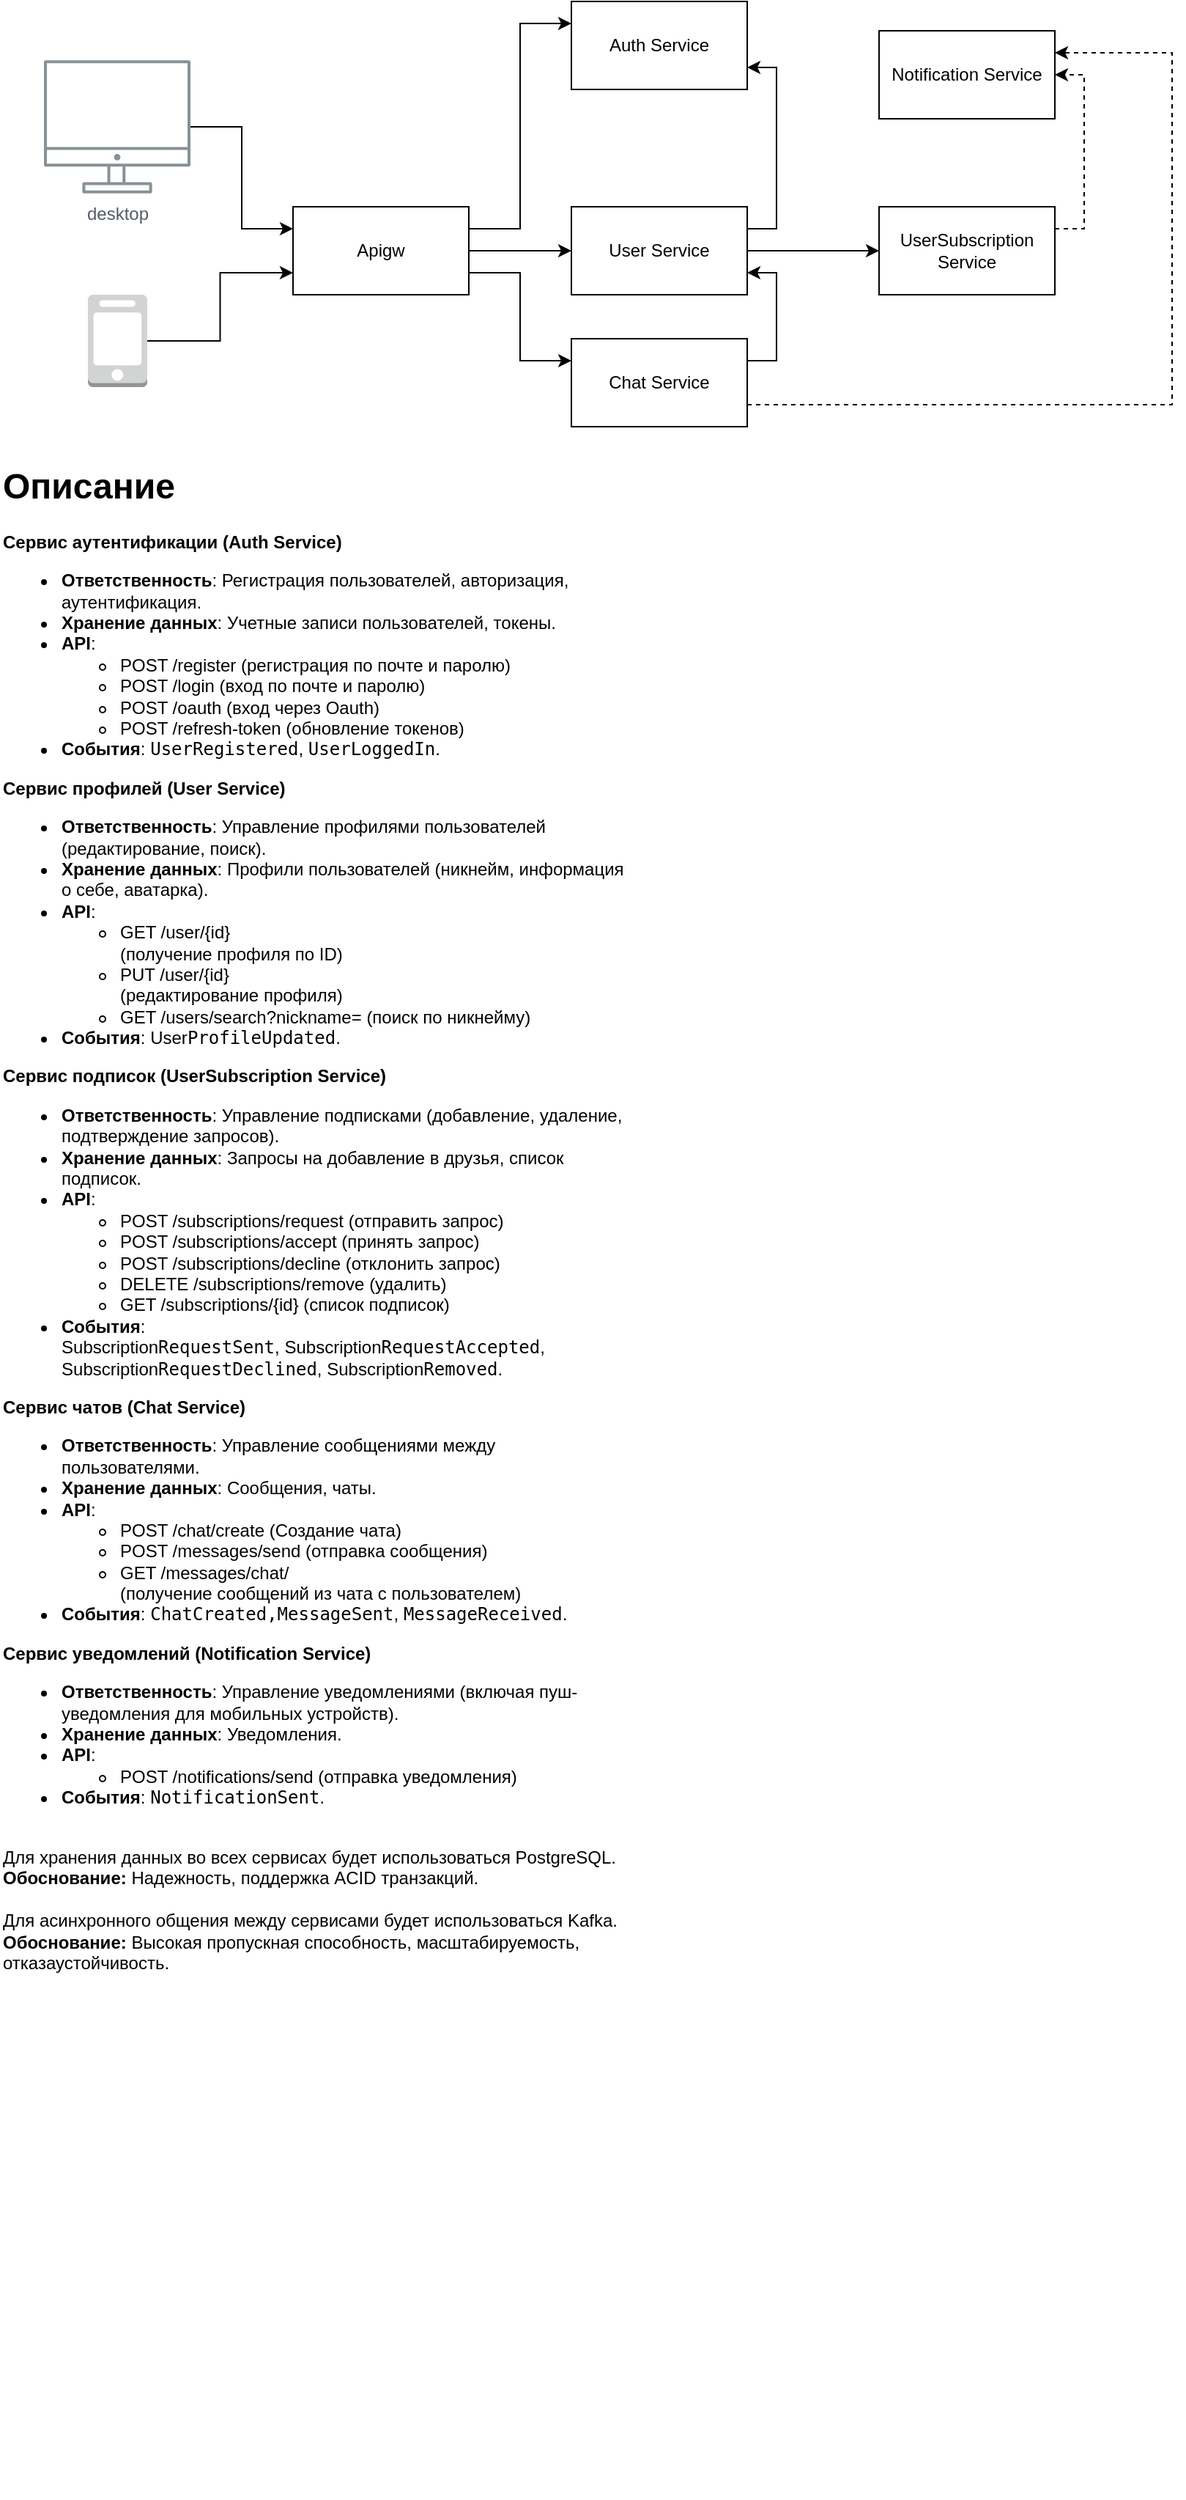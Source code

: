 <mxfile version="24.7.2" type="device">
  <diagram name="Page-1" id="5BSupfUX_G4h9283Xh6c">
    <mxGraphModel dx="1242" dy="741" grid="1" gridSize="10" guides="1" tooltips="1" connect="1" arrows="1" fold="1" page="1" pageScale="1" pageWidth="1654" pageHeight="1169" math="0" shadow="0">
      <root>
        <mxCell id="0" />
        <mxCell id="1" parent="0" />
        <mxCell id="t_lqHuA-Cf9uETitM8Xw-1" value="Auth Service" style="rounded=0;whiteSpace=wrap;html=1;" vertex="1" parent="1">
          <mxGeometry x="430" y="80" width="120" height="60" as="geometry" />
        </mxCell>
        <mxCell id="t_lqHuA-Cf9uETitM8Xw-14" style="edgeStyle=orthogonalEdgeStyle;rounded=0;orthogonalLoop=1;jettySize=auto;html=1;exitX=1;exitY=0.25;exitDx=0;exitDy=0;entryX=1;entryY=0.75;entryDx=0;entryDy=0;" edge="1" parent="1" source="t_lqHuA-Cf9uETitM8Xw-2" target="t_lqHuA-Cf9uETitM8Xw-1">
          <mxGeometry relative="1" as="geometry" />
        </mxCell>
        <mxCell id="t_lqHuA-Cf9uETitM8Xw-15" style="edgeStyle=orthogonalEdgeStyle;rounded=0;orthogonalLoop=1;jettySize=auto;html=1;exitX=1;exitY=0.5;exitDx=0;exitDy=0;entryX=0;entryY=0.5;entryDx=0;entryDy=0;" edge="1" parent="1" source="t_lqHuA-Cf9uETitM8Xw-2" target="t_lqHuA-Cf9uETitM8Xw-4">
          <mxGeometry relative="1" as="geometry" />
        </mxCell>
        <mxCell id="t_lqHuA-Cf9uETitM8Xw-2" value="User Service" style="rounded=0;whiteSpace=wrap;html=1;" vertex="1" parent="1">
          <mxGeometry x="430" y="220" width="120" height="60" as="geometry" />
        </mxCell>
        <mxCell id="t_lqHuA-Cf9uETitM8Xw-17" style="edgeStyle=orthogonalEdgeStyle;rounded=0;orthogonalLoop=1;jettySize=auto;html=1;exitX=1;exitY=0.25;exitDx=0;exitDy=0;entryX=1;entryY=0.75;entryDx=0;entryDy=0;" edge="1" parent="1" source="t_lqHuA-Cf9uETitM8Xw-3" target="t_lqHuA-Cf9uETitM8Xw-2">
          <mxGeometry relative="1" as="geometry" />
        </mxCell>
        <mxCell id="t_lqHuA-Cf9uETitM8Xw-22" style="edgeStyle=orthogonalEdgeStyle;rounded=0;orthogonalLoop=1;jettySize=auto;html=1;exitX=1;exitY=0.75;exitDx=0;exitDy=0;curved=0;dashed=1;entryX=1;entryY=0.25;entryDx=0;entryDy=0;" edge="1" parent="1" source="t_lqHuA-Cf9uETitM8Xw-3" target="t_lqHuA-Cf9uETitM8Xw-20">
          <mxGeometry relative="1" as="geometry">
            <mxPoint x="620" y="355" as="sourcePoint" />
            <mxPoint x="830" y="120" as="targetPoint" />
            <Array as="points">
              <mxPoint x="840" y="355" />
              <mxPoint x="840" y="115" />
            </Array>
          </mxGeometry>
        </mxCell>
        <mxCell id="t_lqHuA-Cf9uETitM8Xw-3" value="Chat Service" style="rounded=0;whiteSpace=wrap;html=1;" vertex="1" parent="1">
          <mxGeometry x="430" y="310" width="120" height="60" as="geometry" />
        </mxCell>
        <mxCell id="t_lqHuA-Cf9uETitM8Xw-25" style="edgeStyle=orthogonalEdgeStyle;rounded=0;orthogonalLoop=1;jettySize=auto;html=1;exitX=1;exitY=0.25;exitDx=0;exitDy=0;entryX=1;entryY=0.5;entryDx=0;entryDy=0;dashed=1;" edge="1" parent="1" source="t_lqHuA-Cf9uETitM8Xw-4" target="t_lqHuA-Cf9uETitM8Xw-20">
          <mxGeometry relative="1" as="geometry" />
        </mxCell>
        <mxCell id="t_lqHuA-Cf9uETitM8Xw-4" value="UserSubscription Service" style="rounded=0;whiteSpace=wrap;html=1;" vertex="1" parent="1">
          <mxGeometry x="640" y="220" width="120" height="60" as="geometry" />
        </mxCell>
        <mxCell id="t_lqHuA-Cf9uETitM8Xw-12" style="edgeStyle=orthogonalEdgeStyle;rounded=0;orthogonalLoop=1;jettySize=auto;html=1;exitX=1;exitY=0.25;exitDx=0;exitDy=0;entryX=0;entryY=0.25;entryDx=0;entryDy=0;" edge="1" parent="1" source="t_lqHuA-Cf9uETitM8Xw-5" target="t_lqHuA-Cf9uETitM8Xw-1">
          <mxGeometry relative="1" as="geometry" />
        </mxCell>
        <mxCell id="t_lqHuA-Cf9uETitM8Xw-13" style="edgeStyle=orthogonalEdgeStyle;rounded=0;orthogonalLoop=1;jettySize=auto;html=1;exitX=1;exitY=0.5;exitDx=0;exitDy=0;entryX=0;entryY=0.5;entryDx=0;entryDy=0;" edge="1" parent="1" source="t_lqHuA-Cf9uETitM8Xw-5" target="t_lqHuA-Cf9uETitM8Xw-2">
          <mxGeometry relative="1" as="geometry" />
        </mxCell>
        <mxCell id="t_lqHuA-Cf9uETitM8Xw-16" style="edgeStyle=orthogonalEdgeStyle;rounded=0;orthogonalLoop=1;jettySize=auto;html=1;exitX=1;exitY=0.75;exitDx=0;exitDy=0;entryX=0;entryY=0.25;entryDx=0;entryDy=0;" edge="1" parent="1" source="t_lqHuA-Cf9uETitM8Xw-5" target="t_lqHuA-Cf9uETitM8Xw-3">
          <mxGeometry relative="1" as="geometry" />
        </mxCell>
        <mxCell id="t_lqHuA-Cf9uETitM8Xw-5" value="Apigw" style="rounded=0;whiteSpace=wrap;html=1;" vertex="1" parent="1">
          <mxGeometry x="240" y="220" width="120" height="60" as="geometry" />
        </mxCell>
        <mxCell id="t_lqHuA-Cf9uETitM8Xw-11" style="edgeStyle=orthogonalEdgeStyle;rounded=0;orthogonalLoop=1;jettySize=auto;html=1;entryX=0;entryY=0.25;entryDx=0;entryDy=0;" edge="1" parent="1" source="t_lqHuA-Cf9uETitM8Xw-7" target="t_lqHuA-Cf9uETitM8Xw-5">
          <mxGeometry relative="1" as="geometry" />
        </mxCell>
        <mxCell id="t_lqHuA-Cf9uETitM8Xw-7" value="desktop" style="sketch=0;outlineConnect=0;gradientColor=none;fontColor=#545B64;strokeColor=none;fillColor=#879196;dashed=0;verticalLabelPosition=bottom;verticalAlign=top;align=center;html=1;fontSize=12;fontStyle=0;aspect=fixed;shape=mxgraph.aws4.illustration_desktop;pointerEvents=1" vertex="1" parent="1">
          <mxGeometry x="70" y="120" width="100" height="91" as="geometry" />
        </mxCell>
        <mxCell id="t_lqHuA-Cf9uETitM8Xw-10" style="edgeStyle=orthogonalEdgeStyle;rounded=0;orthogonalLoop=1;jettySize=auto;html=1;exitX=1;exitY=0.5;exitDx=0;exitDy=0;exitPerimeter=0;entryX=0;entryY=0.75;entryDx=0;entryDy=0;" edge="1" parent="1" source="t_lqHuA-Cf9uETitM8Xw-8" target="t_lqHuA-Cf9uETitM8Xw-5">
          <mxGeometry relative="1" as="geometry" />
        </mxCell>
        <mxCell id="t_lqHuA-Cf9uETitM8Xw-8" value="" style="outlineConnect=0;dashed=0;verticalLabelPosition=bottom;verticalAlign=top;align=center;html=1;shape=mxgraph.aws3.mobile_client;fillColor=#D2D3D3;gradientColor=none;" vertex="1" parent="1">
          <mxGeometry x="100" y="280" width="40.5" height="63" as="geometry" />
        </mxCell>
        <mxCell id="t_lqHuA-Cf9uETitM8Xw-19" value="&lt;h1 style=&quot;margin-top: 0px;&quot;&gt;Описание&lt;/h1&gt;&lt;p style=&quot;background-color: initial; display: inline !important;&quot;&gt;&lt;strong&gt;Сервис аутентификации (Auth Service)&lt;/strong&gt;&lt;/p&gt;&lt;ul style=&quot;background-color: initial;&quot;&gt;&lt;li&gt;&lt;strong&gt;Ответственность&lt;/strong&gt;: Регистрация пользователей, авторизация, аутентификация.&lt;/li&gt;&lt;li&gt;&lt;strong&gt;Хранение данных&lt;/strong&gt;: Учетные записи пользователей, токены.&lt;/li&gt;&lt;li&gt;&lt;strong&gt;API&lt;/strong&gt;:&lt;ul&gt;&lt;li&gt;POST /register (регистрация по почте и паролю)&lt;/li&gt;&lt;li&gt;POST /login (вход по почте и паролю)&lt;/li&gt;&lt;li&gt;POST /oauth (вход через Oauth)&lt;/li&gt;&lt;li&gt;POST /refresh-token (обновление токенов)&lt;/li&gt;&lt;/ul&gt;&lt;/li&gt;&lt;li&gt;&lt;strong&gt;События&lt;/strong&gt;: &lt;code&gt;UserRegistered&lt;/code&gt;, &lt;code&gt;UserLoggedIn&lt;/code&gt;.&lt;/li&gt;&lt;/ul&gt;&lt;strong style=&quot;background-color: initial;&quot;&gt;Сервис профилей (User Service)&lt;/strong&gt;&lt;br&gt;&lt;ul&gt;&lt;li&gt;&lt;strong&gt;Ответственность&lt;/strong&gt;: Управление профилями пользователей (редактирование, поиск).&lt;/li&gt;&lt;li&gt;&lt;strong&gt;Хранение данных&lt;/strong&gt;: Профили пользователей (никнейм, информация о себе, аватарка).&lt;/li&gt;&lt;li&gt;&lt;strong&gt;API&lt;/strong&gt;:&lt;ul&gt;&lt;li&gt;GET /user/{id}&lt;div&gt;&lt;/div&gt;(получение профиля по ID)&lt;/li&gt;&lt;li&gt;PUT /user/{id}&lt;div&gt;&lt;/div&gt;(редактирование профиля)&lt;/li&gt;&lt;li&gt;GET /users/search?nickname= (поиск по никнейму)&lt;/li&gt;&lt;/ul&gt;&lt;/li&gt;&lt;li&gt;&lt;strong&gt;События&lt;/strong&gt;: User&lt;code&gt;ProfileUpdated&lt;/code&gt;.&lt;/li&gt;&lt;/ul&gt;&lt;div&gt;&lt;p style=&quot;background-color: initial; display: inline !important;&quot;&gt;&lt;strong&gt;Сервис подписок (&lt;/strong&gt;&lt;span style=&quot;text-align: center;&quot;&gt;&lt;b&gt;UserSubscription Service&lt;/b&gt;&lt;/span&gt;&lt;strong&gt;)&lt;/strong&gt;&lt;/p&gt;&lt;ul&gt;&lt;li&gt;&lt;strong&gt;Ответственность&lt;/strong&gt;: Управление подписками (добавление, удаление, подтверждение запросов).&lt;/li&gt;&lt;li&gt;&lt;strong&gt;Хранение данных&lt;/strong&gt;: Запросы на добавление в друзья, список подписок.&lt;/li&gt;&lt;li&gt;&lt;strong&gt;API&lt;/strong&gt;:&lt;ul&gt;&lt;li&gt;POST /subscriptions/request (отправить запрос)&lt;/li&gt;&lt;li&gt;POST /subscriptions/accept (принять запрос)&lt;/li&gt;&lt;li&gt;POST /subscriptions/decline (отклонить запрос)&lt;/li&gt;&lt;li&gt;DELETE /subscriptions/remove (удалить)&lt;/li&gt;&lt;li&gt;GET /subscriptions/{id} (список подписок)&lt;/li&gt;&lt;/ul&gt;&lt;/li&gt;&lt;li&gt;&lt;strong&gt;События&lt;/strong&gt;: S&lt;code&gt;&lt;span style=&quot;font-family: Helvetica;&quot;&gt;ubscription&lt;/span&gt;RequestSent&lt;/code&gt;,&amp;nbsp;&lt;code&gt;&lt;span style=&quot;font-family: Helvetica;&quot;&gt;S&lt;/span&gt;&lt;code&gt;&lt;span style=&quot;font-family: Helvetica;&quot;&gt;ubscription&lt;/span&gt;&lt;/code&gt;RequestAccepted&lt;/code&gt;, &lt;code&gt;&lt;span style=&quot;font-family: Helvetica;&quot;&gt;S&lt;/span&gt;&lt;code&gt;&lt;span style=&quot;font-family: Helvetica;&quot;&gt;ubscription&lt;/span&gt;&lt;/code&gt;RequestDeclined&lt;/code&gt;,&amp;nbsp;&lt;code&gt;&lt;span style=&quot;font-family: Helvetica;&quot;&gt;S&lt;/span&gt;&lt;code&gt;&lt;span style=&quot;font-family: Helvetica;&quot;&gt;ubscription&lt;/span&gt;&lt;/code&gt;Removed&lt;/code&gt;.&lt;/li&gt;&lt;/ul&gt;&lt;strong style=&quot;background-color: initial;&quot;&gt;Сервис чатов (Chat Service)&lt;/strong&gt;&lt;br&gt;&lt;ul&gt;&lt;li&gt;&lt;strong&gt;Ответственность&lt;/strong&gt;: Управление сообщениями между пользователями.&lt;/li&gt;&lt;li&gt;&lt;strong&gt;Хранение данных&lt;/strong&gt;: Сообщения, чаты.&lt;/li&gt;&lt;li&gt;&lt;strong&gt;API&lt;/strong&gt;:&lt;ul&gt;&lt;li&gt;POST /chat/create (Создание чата)&lt;/li&gt;&lt;li&gt;POST /messages/send (отправка сообщения)&lt;/li&gt;&lt;li&gt;GET /messages/chat/&lt;div&gt;&lt;/div&gt;(получение сообщений из чата с пользователем)&lt;/li&gt;&lt;/ul&gt;&lt;/li&gt;&lt;li&gt;&lt;strong&gt;События&lt;/strong&gt;:&amp;nbsp;&lt;code&gt;ChatCreated,MessageSent&lt;/code&gt;, &lt;code&gt;MessageReceived&lt;/code&gt;.&lt;/li&gt;&lt;/ul&gt;&lt;/div&gt;&lt;div&gt;&lt;p&gt;&lt;strong&gt;Сервис уведомлений (Notification Service)&lt;/strong&gt;&lt;/p&gt;&lt;ul&gt;&lt;li&gt;&lt;strong&gt;Ответственность&lt;/strong&gt;: Управление уведомлениями (включая пуш-уведомления для мобильных устройств).&lt;/li&gt;&lt;li&gt;&lt;strong&gt;Хранение данных&lt;/strong&gt;: Уведомления.&lt;/li&gt;&lt;li&gt;&lt;strong&gt;API&lt;/strong&gt;:&lt;ul&gt;&lt;li&gt;POST /notifications/send (отправка уведомления)&lt;/li&gt;&lt;/ul&gt;&lt;/li&gt;&lt;li&gt;&lt;strong&gt;События&lt;/strong&gt;: &lt;code&gt;NotificationSent&lt;/code&gt;.&lt;/li&gt;&lt;/ul&gt;&lt;div&gt;&lt;br&gt;&lt;/div&gt;&lt;/div&gt;&lt;div&gt;Для хранения данных во всех сервисах будет использоваться PostgreSQL.&lt;/div&gt;&lt;div&gt;&lt;b&gt;Обоснование:&lt;/b&gt; Надежность, поддержка ACID транзакций.&lt;br&gt;&lt;/div&gt;&lt;div&gt;&lt;br&gt;&lt;/div&gt;&lt;div&gt;Для асинхронного общения между сервисами будет использоваться Kafka.&lt;/div&gt;&lt;div&gt;&lt;b&gt;Обоснование:&amp;nbsp;&lt;/b&gt;&lt;span style=&quot;background-color: initial;&quot;&gt;Высокая пропускная способность, масштабируемость, отказаустойчивость.&lt;/span&gt;&lt;br&gt;&lt;/div&gt;" style="text;html=1;whiteSpace=wrap;overflow=hidden;rounded=0;" vertex="1" parent="1">
          <mxGeometry x="40" y="390" width="430" height="1390" as="geometry" />
        </mxCell>
        <mxCell id="t_lqHuA-Cf9uETitM8Xw-20" value="Notification Service" style="rounded=0;whiteSpace=wrap;html=1;" vertex="1" parent="1">
          <mxGeometry x="640" y="100" width="120" height="60" as="geometry" />
        </mxCell>
      </root>
    </mxGraphModel>
  </diagram>
</mxfile>
